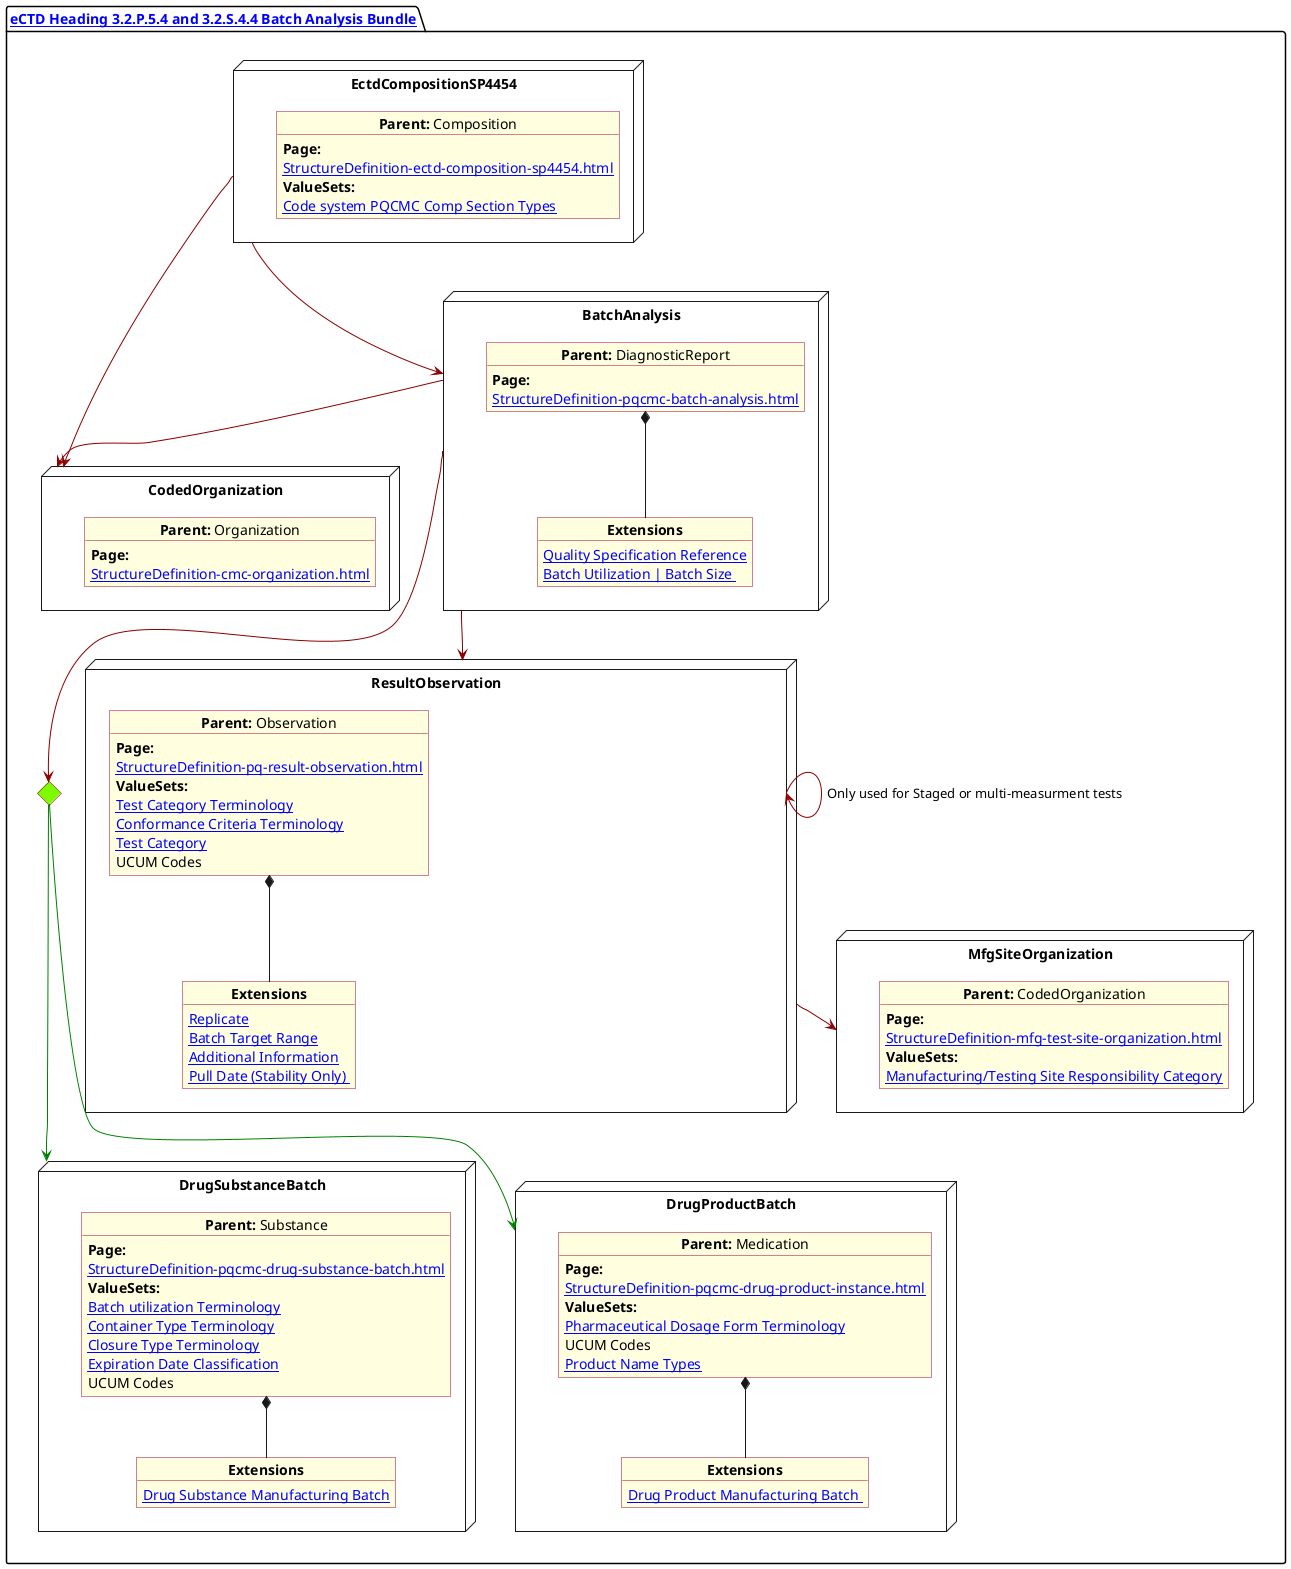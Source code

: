 @startuml BatchAnalysis
allowmixing
'Mixed model of use case and object
skinparam svgDimensionStyle false
skinparam ObjectBackgroundColor LightYellow
skinparam ObjectBorderColor #A80036
skinparam activityDiamondBorderColor #A80036
skinparam activityDiamondBackgroundColor lawnGreen
skinparam ClassBorderThickness 4


package "[[StructureDefinition-cmc-ectd-document-sp4454.html eCTD Heading 3.2.P.5.4 and 3.2.S.4.4 Batch Analysis Bundle]]" as NODES {

  node "EctdCompositionSP4454" as N1 {
    object "**Parent:** Composition" as obj1 {
      **Page:**
      [[StructureDefinition-ectd-composition-sp4454.html]]

      **ValueSets:**
      [[ValueSet-cmc-comp-section-types-vs.html Code system PQCMC Comp Section Types]]
    }
  }

  node "BatchAnalysis" as  BatchAnalysis {
    object "**Parent:** DiagnosticReport" as obj2 {
      **Page:**
      [[StructureDefinition-pqcmc-batch-analysis.html]]
    }
    object "**Extensions**" as  obj2Ex {
      [[StructureDefinition-pq-quality-specification-extension.html Quality Specification Reference]]
      [[StructureDefinition-drug-product-manufacturing-batch.html Batch Utilization | Batch Size ]]
    }
    obj2 *-- obj2Ex
  }

  node "CodedOrganization" as CodedOrganization {

    object "**Parent:** Organization" as objAu {
      **Page:**
      [[StructureDefinition-cmc-organization.html]]
    }
  }

  node "DrugProductBatch" as DrugProductBatch {
    object "**Parent:** Medication" as obj3 {
      **Page:**
      [[StructureDefinition-pqcmc-drug-product-instance.html]]

      **ValueSets:**
      [[ValueSet-spl-pharmaceutical-dosage-form-terminology.html Pharmaceutical Dosage Form Terminology]]
      UCUM Codes
      [[ValueSet-cmc-product-name-types-vs.html Product Name Types]]
    }

    object "**Extensions**" as  objExsBatch {

      [[StructureDefinition-drug-product-manufacturing-batch.html Drug Product Manufacturing Batch ]]
    }
    obj3 *-- objExsBatch
  }


  node "DrugSubstanceBatch" as DrugSubstanceBatch {

    object "**Parent:** Substance" as obj4 {
      **Page:**
      [[StructureDefinition-pqcmc-drug-substance-batch.html]]

      **ValueSets:**
      [[ValueSet-pqcmc-batch-utilization-terminology.html Batch utilization Terminology]]
      [[ValueSet-pqcmc-container-type-terminology.html Container Type Terminology]]
      [[ValueSet-pqcmc-closure-type-terminology.html Closure Type Terminology]]
      [[ValueSet-pqcmc-expiration-date-classification-terminology.html Expiration Date Classification]]
      UCUM Codes
    }
    object "**Extensions**" as objXDs {

      [[StructureDefinition-drug-substance-manufacturing-batch.html Drug Substance Manufacturing Batch]]
    }
    obj4 *-- objXDs
  }

  node "MfgSiteOrganization" as  MfgSiteOrganization {
    object "**Parent:** CodedOrganization" as obj5 {
      **Page:**
      [[StructureDefinition-mfg-test-site-organization.html]]

      **ValueSets:**
      [[ValueSet-pqcmc-mfg-testing-site-terminology.html Manufacturing/Testing Site Responsibility Category]]
    }
  }

  node "ResultObservation" as ResultObservation  {

    object "**Parent:** Observation" as obj6 {
      **Page:**
      [[StructureDefinition-pq-result-observation.html]]

      **ValueSets:**
      [[ValueSet-pqcmc-test-category-terminology.html Test Category Terminology]]
      [[ValueSet-pqcmc-conformance-to-criteria-terminology.html Conformance Criteria Terminology]]
      [[ValueSet-pqcmc-test-category-terminology.html Test Category]]
      UCUM Codes
       
    }

    object "**Extensions**" as objXObs {
      [[StructureDefinition-pq-replicate-extension.html Replicate]]
      [[StructureDefinition-pq-batch-range.html Batch Target Range]]
      [[StructureDefinition-pq-additional-info-extension.html Additional Information]]
      [[StructureDefinition-pq-pullDate-extension.html Pull Date (Stability Only) ]]
    }
    obj6 *-- objXObs
  }

  diamond CH


  N1 -[#darkred]-> CodedOrganization
  BatchAnalysis -[#darkred]-> CodedOrganization
   BatchAnalysis -[#darkred]--> CH
  BatchAnalysis -[#darkred]--> ResultObservation
  CH -[#green]--> DrugProductBatch
  CH -[#green]--> DrugSubstanceBatch

  N1 -[#darkred]-> BatchAnalysis
  ResultObservation -[#darkred]-> MfgSiteOrganization
  ResultObservation -[#darkred]--> ResultObservation : Only used for Staged or multi-measurment tests
}
@enduml
